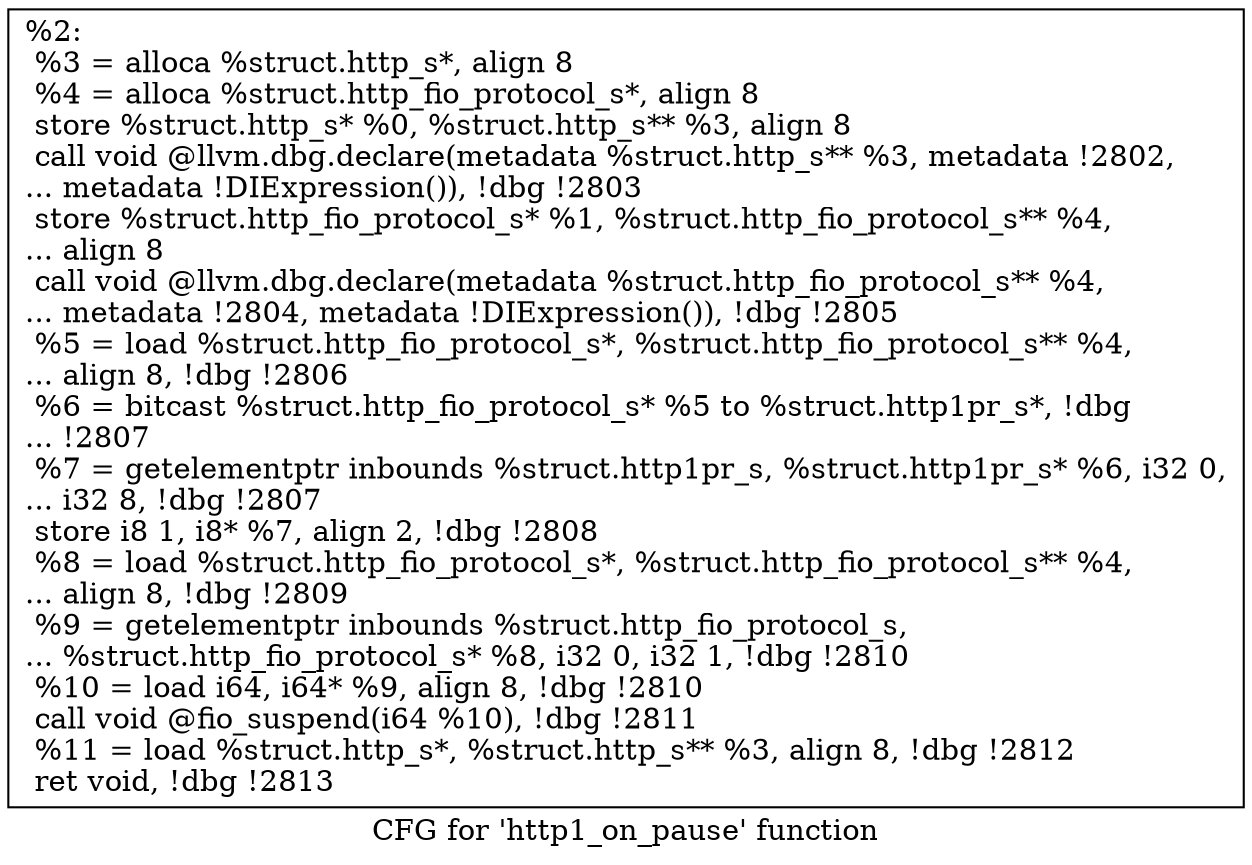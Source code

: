 digraph "CFG for 'http1_on_pause' function" {
	label="CFG for 'http1_on_pause' function";

	Node0x5568521826c0 [shape=record,label="{%2:\l  %3 = alloca %struct.http_s*, align 8\l  %4 = alloca %struct.http_fio_protocol_s*, align 8\l  store %struct.http_s* %0, %struct.http_s** %3, align 8\l  call void @llvm.dbg.declare(metadata %struct.http_s** %3, metadata !2802,\l... metadata !DIExpression()), !dbg !2803\l  store %struct.http_fio_protocol_s* %1, %struct.http_fio_protocol_s** %4,\l... align 8\l  call void @llvm.dbg.declare(metadata %struct.http_fio_protocol_s** %4,\l... metadata !2804, metadata !DIExpression()), !dbg !2805\l  %5 = load %struct.http_fio_protocol_s*, %struct.http_fio_protocol_s** %4,\l... align 8, !dbg !2806\l  %6 = bitcast %struct.http_fio_protocol_s* %5 to %struct.http1pr_s*, !dbg\l... !2807\l  %7 = getelementptr inbounds %struct.http1pr_s, %struct.http1pr_s* %6, i32 0,\l... i32 8, !dbg !2807\l  store i8 1, i8* %7, align 2, !dbg !2808\l  %8 = load %struct.http_fio_protocol_s*, %struct.http_fio_protocol_s** %4,\l... align 8, !dbg !2809\l  %9 = getelementptr inbounds %struct.http_fio_protocol_s,\l... %struct.http_fio_protocol_s* %8, i32 0, i32 1, !dbg !2810\l  %10 = load i64, i64* %9, align 8, !dbg !2810\l  call void @fio_suspend(i64 %10), !dbg !2811\l  %11 = load %struct.http_s*, %struct.http_s** %3, align 8, !dbg !2812\l  ret void, !dbg !2813\l}"];
}
